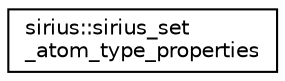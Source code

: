 digraph "Graphical Class Hierarchy"
{
 // INTERACTIVE_SVG=YES
  edge [fontname="Helvetica",fontsize="10",labelfontname="Helvetica",labelfontsize="10"];
  node [fontname="Helvetica",fontsize="10",shape=record];
  rankdir="LR";
  Node1 [label="sirius::sirius_set\l_atom_type_properties",height=0.2,width=0.4,color="black", fillcolor="white", style="filled",URL="$interfacesirius_1_1sirius__set__atom__type__properties.html"];
}
